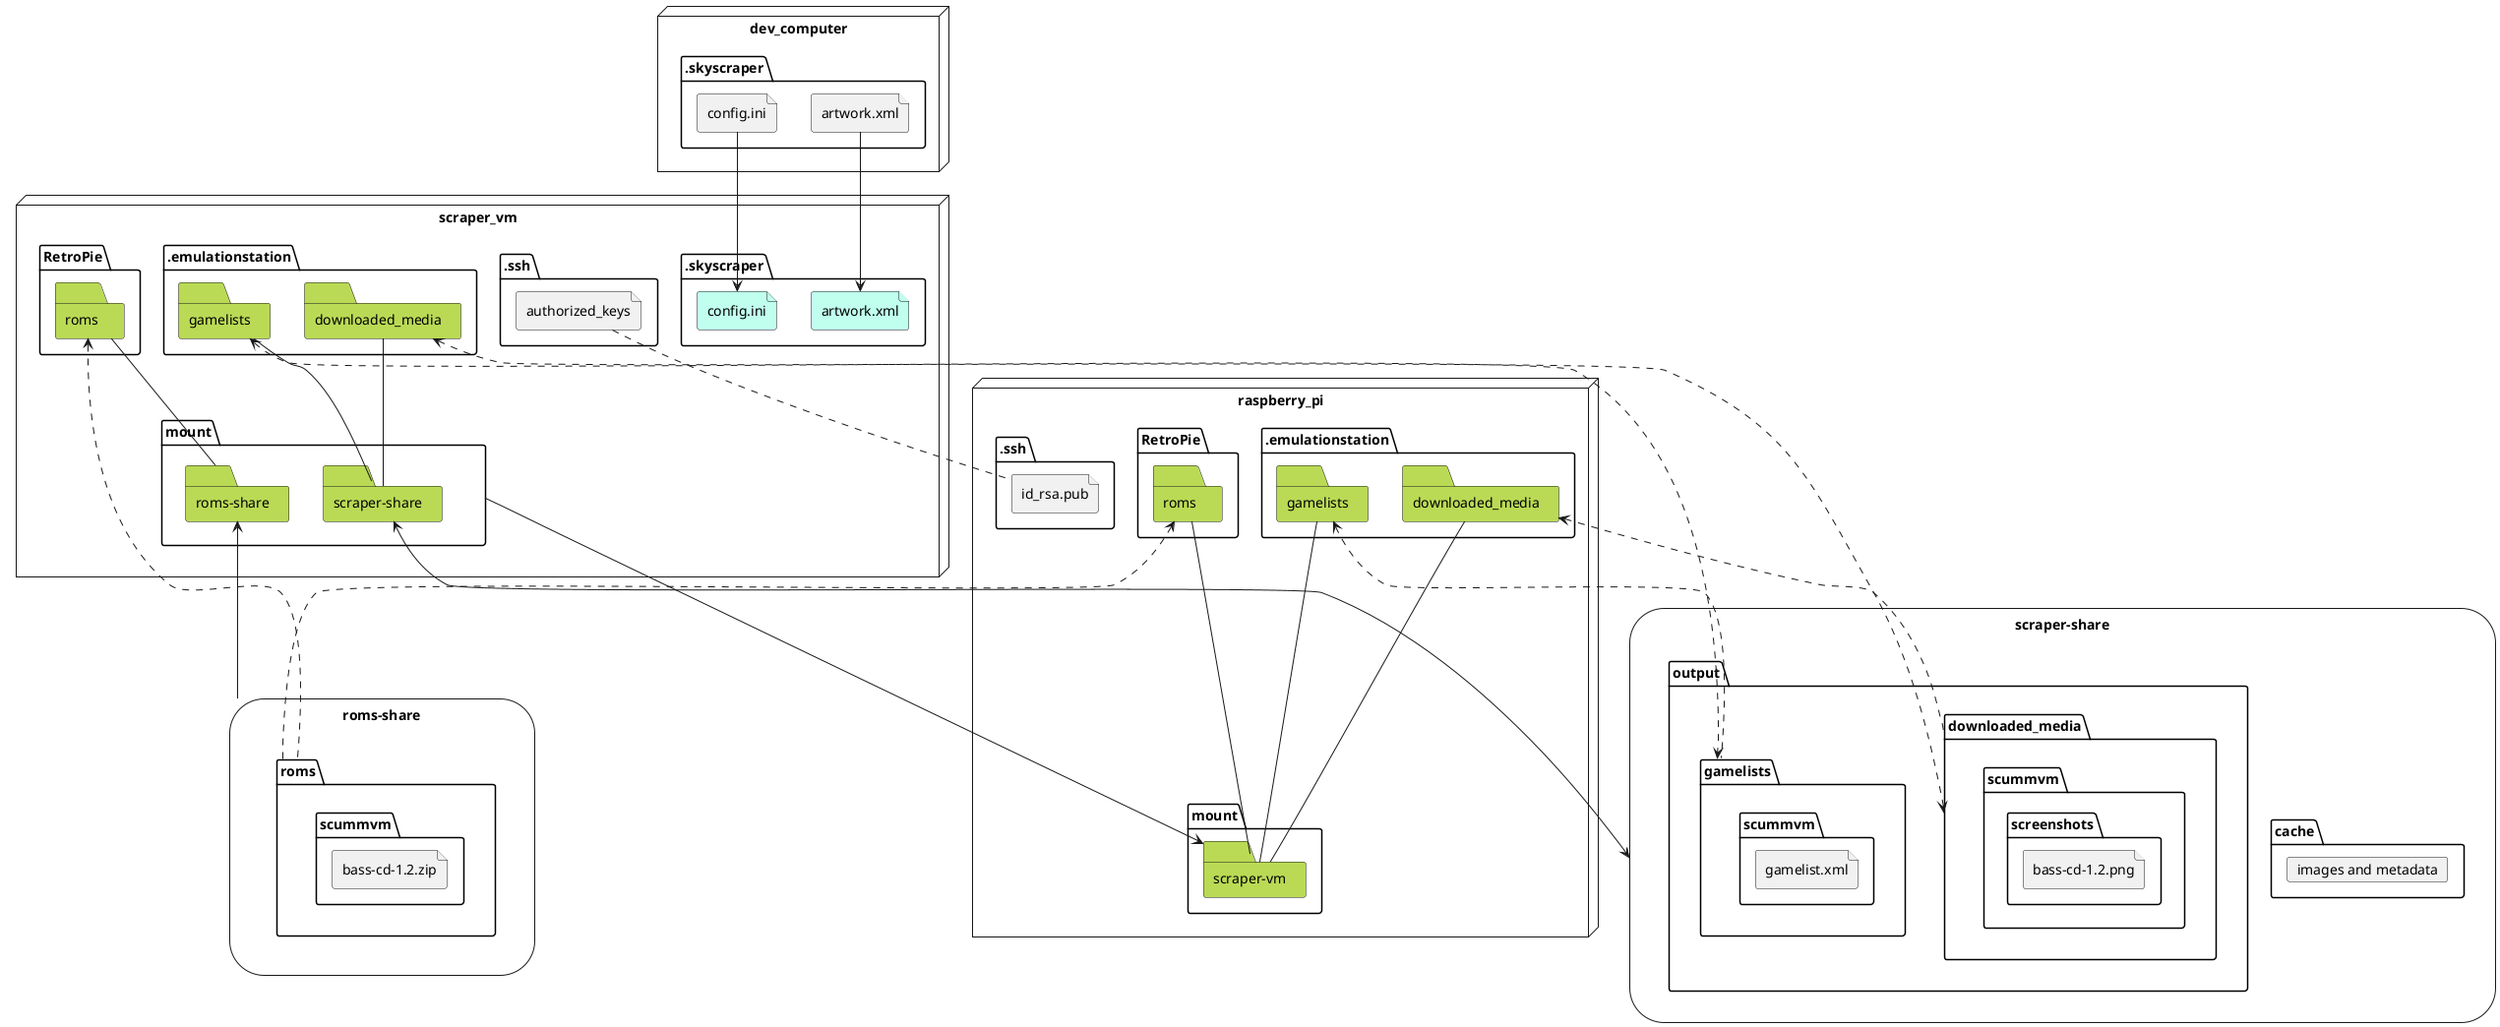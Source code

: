 @startuml filestructure

storage "roms-share" as roms_share {
    folder roms as roms_roms {
        folder "scummvm" as roms_scummvm {
            file "bass-cd-1.2.zip"
        }
    }
}

storage "scraper-share" as scraper_share {
    folder cache {
        card "images and metadata"
    }
    folder output {
        folder downloaded_media as scraper_downloadedmedia {
            folder "scummvm" as scraper_downloadedmedia_scummvm {
                folder screenshots {
                    file "bass-cd-1.2.png"
                }
            }
        }
        folder gamelists as scraper_gamelists {
            folder "scummvm" as scraper_gamelists_scummvm {
                file "gamelist.xml"
            }
        }
    }
}

node raspberry_pi {
    folder ".emulationstation" as raspberrypi_emulationstation {
        folder downloaded_media as raspberrypi_downloaded_media #BADA55
        folder gamelists as raspberrypi_gamelists #BADA55
    }
    folder RetroPie as raspberrpi_retropie {
        folder roms as raspberrypi_roms #BADA55
    }
    folder ".ssh" as raspberrypi_ssh {
        file "id_rsa.pub" as id_rsa
    }
    folder mount as raspberrypi_mount {
        folder "scraper-vm" as raspberrypi_scrapervm #BADA55
    }
}

node scraper_vm {
    folder ".skyscraper" as scrapervm_skyscraper {
        file "artwork.xml" as scrapervm_artwork #C0FFEE
        file "config.ini" as scrapervm_config #C0FFEE
    }
    folder ".emulationstation" as scrapervm_emulationstation {
        folder downloaded_media as scrapervm_downloaded_media #BADA55
        folder gamelists as scrapervm_gamelists #BADA55
    }
    folder "RetroPie" as scrapervm_retropie {
        folder roms as scrapervm_roms #BADA55
    }
    folder ".ssh" {
        file authorized_keys
    }
    folder mount as scrapervm_mount {
        folder "scraper-share" as scrapervm_scrapershare #BADA55
        folder "roms-share" as scrapervm_romsshare #BADA55
    }
}

node dev_computer {
    folder ".skyscraper" as dev_skyscraper {
        file "artwork.xml" as dev_artwork
        file "config.ini" as dev_config
    }
}

' DEV COMPUTER
' files to send at setup
dev_artwork --> scrapervm_artwork
dev_config --> scrapervm_config

' RASPBERRY PI
' relation
authorized_keys .. id_rsa
' mounts
raspberrypi_scrapervm <-- scrapervm_mount
' symlinks
raspberrypi_gamelists -- raspberrypi_scrapervm
raspberrypi_downloaded_media -- raspberrypi_scrapervm
raspberrypi_roms -- raspberrypi_scrapervm
' actual dependencies
raspberrypi_gamelists <.. scraper_gamelists
raspberrypi_downloaded_media <.. scraper_downloadedmedia
raspberrypi_roms <.. roms_roms

' SCRAPER VM
' mounts
scrapervm_scrapershare <--> scraper_share
scrapervm_romsshare <-- roms_share
' symlinks
scrapervm_gamelists -- scrapervm_scrapershare
scrapervm_downloaded_media -- scrapervm_scrapershare
scrapervm_roms -- scrapervm_romsshare
' actual dependencies
scrapervm_gamelists <..> scraper_gamelists
scrapervm_downloaded_media <..> scraper_downloadedmedia
scrapervm_roms <.. roms_roms

@enduml
